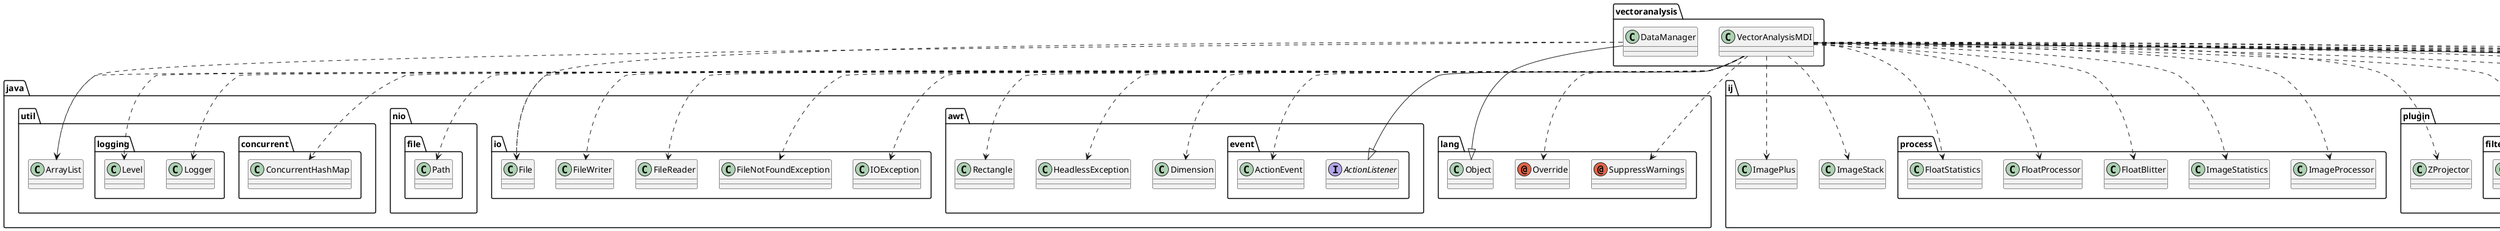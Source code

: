 @startuml
annotation java.lang.Override
annotation java.lang.SuppressWarnings
class ij.ImagePlus
class ij.ImageStack
class ij.gui.OvalRoi
class ij.gui.Roi
class ij.io.FileSaver
class ij.io.RoiEncoder
class ij.plugin.ZProjector
class ij.plugin.filter.ThresholdToSelection
class ij.process.FloatBlitter
class ij.process.FloatProcessor
class ij.process.FloatStatistics
class ij.process.ImageProcessor
class ij.process.ImageStatistics
class java.awt.Dimension
class java.awt.HeadlessException
class java.awt.Rectangle
class java.awt.event.ActionEvent
class java.io.File
class java.io.FileNotFoundException
class java.io.FileReader
class java.io.FileWriter
class java.io.IOException
class java.lang.Object
class java.nio.file.Path
class java.util.ArrayList
class java.util.concurrent.ConcurrentHashMap
class java.util.logging.Level
class java.util.logging.Logger
class javax.swing.JFileChooser
class javax.swing.JFrame
class javax.swing.JOptionPane
class javax.swing.SwingConstants
class javax.swing.table.DefaultTableCellRenderer
class javax.swing.table.DefaultTableModel
class javax.swing.tree.DefaultMutableTreeNode
class javax.swing.tree.DefaultTreeModel
class vectoranalysis.DataManager
class vectoranalysis.VectorAnalysisMDI
interface java.awt.event.ActionListener
vectoranalysis.DataManager ..> java.io.File
vectoranalysis.DataManager --|> java.lang.Object
vectoranalysis.DataManager ..> java.util.ArrayList
vectoranalysis.VectorAnalysisMDI ..> java.lang.Override
vectoranalysis.VectorAnalysisMDI ..> java.lang.SuppressWarnings
vectoranalysis.VectorAnalysisMDI ..> ij.ImagePlus
vectoranalysis.VectorAnalysisMDI ..> ij.ImageStack
vectoranalysis.VectorAnalysisMDI ..> ij.gui.OvalRoi
vectoranalysis.VectorAnalysisMDI ..> ij.gui.Roi
vectoranalysis.VectorAnalysisMDI ..> ij.io.FileSaver
vectoranalysis.VectorAnalysisMDI ..> ij.io.RoiEncoder
vectoranalysis.VectorAnalysisMDI ..> ij.plugin.ZProjector
vectoranalysis.VectorAnalysisMDI ..> ij.plugin.filter.ThresholdToSelection
vectoranalysis.VectorAnalysisMDI ..> ij.process.FloatBlitter
vectoranalysis.VectorAnalysisMDI ..> ij.process.FloatProcessor
vectoranalysis.VectorAnalysisMDI ..> ij.process.FloatStatistics
vectoranalysis.VectorAnalysisMDI ..> ij.process.ImageProcessor
vectoranalysis.VectorAnalysisMDI ..> ij.process.ImageStatistics
vectoranalysis.VectorAnalysisMDI ..> java.awt.Dimension
vectoranalysis.VectorAnalysisMDI ..> java.awt.HeadlessException
vectoranalysis.VectorAnalysisMDI ..> java.awt.Rectangle
vectoranalysis.VectorAnalysisMDI ..> java.awt.event.ActionEvent
vectoranalysis.VectorAnalysisMDI ..> java.io.File
vectoranalysis.VectorAnalysisMDI ..> java.io.FileNotFoundException
vectoranalysis.VectorAnalysisMDI ..> java.io.FileReader
vectoranalysis.VectorAnalysisMDI ..> java.io.FileWriter
vectoranalysis.VectorAnalysisMDI ..> java.io.IOException
vectoranalysis.VectorAnalysisMDI ..> java.nio.file.Path
vectoranalysis.VectorAnalysisMDI ..> java.util.ArrayList
vectoranalysis.VectorAnalysisMDI ..> java.util.concurrent.ConcurrentHashMap
vectoranalysis.VectorAnalysisMDI ..> java.util.logging.Level
vectoranalysis.VectorAnalysisMDI ..> java.util.logging.Logger
vectoranalysis.VectorAnalysisMDI ..> javax.swing.JFileChooser
vectoranalysis.VectorAnalysisMDI --|> javax.swing.JFrame
vectoranalysis.VectorAnalysisMDI ..> javax.swing.JOptionPane
vectoranalysis.VectorAnalysisMDI ..> javax.swing.SwingConstants
vectoranalysis.VectorAnalysisMDI ..> javax.swing.table.DefaultTableCellRenderer
vectoranalysis.VectorAnalysisMDI ..> javax.swing.table.DefaultTableModel
vectoranalysis.VectorAnalysisMDI ..> javax.swing.tree.DefaultMutableTreeNode
vectoranalysis.VectorAnalysisMDI ..> javax.swing.tree.DefaultTreeModel
vectoranalysis.VectorAnalysisMDI --|> java.awt.event.ActionListener
@enduml